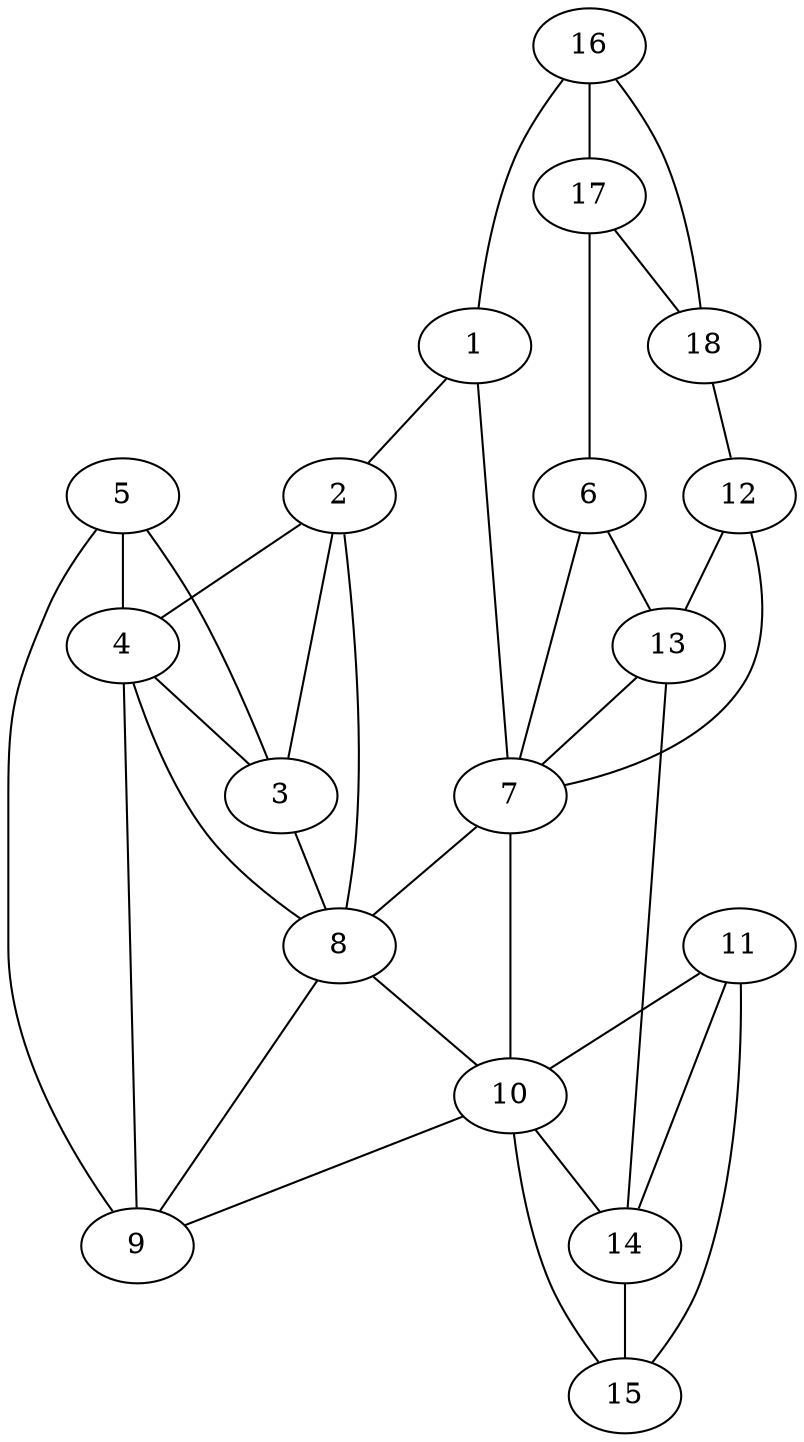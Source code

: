 graph pdb1ow7 {
	1	 [aaLength=21,
		sequence=vanDerWaals,
		type=0];
	2	 [aaLength=27,
		sequence=vanDerWaals,
		type=0];
	1 -- 2	 [distance0="24.70551",
		frequency=1,
		type0=1];
	7	 [aaLength=25,
		sequence=vanDerWaals,
		type=0];
	1 -- 7	 [distance0="50.75938",
		frequency=1,
		type0=3];
	3	 [aaLength=3,
		sequence=vanDerWaals,
		type=0];
	2 -- 3	 [distance0="0.0",
		frequency=1,
		type0=5];
	4	 [aaLength=29,
		sequence=vanDerWaals,
		type=0];
	2 -- 4	 [distance0="35.7573",
		frequency=1,
		type0=3];
	8	 [aaLength=5,
		sequence=vanDerWaals,
		type=0];
	2 -- 8	 [distance0="34.36507",
		frequency=1,
		type0=2];
	3 -- 8	 [distance0="6.941262",
		frequency=1,
		type0=1];
	4 -- 3	 [distance0="26.85297",
		frequency=1,
		type0=1];
	4 -- 8	 [distance0="29.96614",
		frequency=1,
		type0=2];
	9	 [aaLength=3,
		sequence=vanDerWaals,
		type=0];
	4 -- 9	 [distance0="31.55836",
		frequency=1,
		type0=3];
	5	 [aaLength=36,
		sequence=vanDerWaals,
		type=0];
	5 -- 3	 [distance0="45.20587",
		frequency=1,
		type0=2];
	5 -- 4	 [distance0="33.20457",
		frequency=1,
		type0=1];
	5 -- 9	 [distance0="46.17685",
		frequency=1,
		type0=3];
	6	 [aaLength=21,
		sequence=vanDerWaals,
		type=0];
	6 -- 7	 [distance0="24.90271",
		distance1="0.0",
		frequency=2,
		type0=1,
		type1=4];
	13	 [aaLength=27,
		sequence=vanDerWaals,
		type=0];
	6 -- 13	 [distance0="45.73322",
		frequency=1,
		type0=3];
	7 -- 8	 [distance0="32.9856",
		distance1="0.0",
		frequency=2,
		type0=2,
		type1=5];
	10	 [aaLength=29,
		sequence=vanDerWaals,
		type=0];
	7 -- 10	 [distance0="33.77295",
		frequency=1,
		type0=3];
	8 -- 10	 [distance0="25.63225",
		frequency=1,
		type0=3];
	9 -- 8	 [distance0="7.047972",
		frequency=1,
		type0=1];
	10 -- 9	 [distance0="23.90548",
		frequency=1,
		type0=2];
	14	 [aaLength=29,
		sequence=vanDerWaals,
		type=0];
	10 -- 14	 [distance0="15.95198",
		frequency=1,
		type0=1];
	11	 [aaLength=36,
		sequence=vanDerWaals,
		type=0];
	11 -- 10	 [distance0="33.07479",
		frequency=1,
		type0=2];
	11 -- 14	 [distance0="38.65535",
		frequency=1,
		type0=3];
	15	 [aaLength=38,
		sequence=vanDerWaals,
		type=0];
	11 -- 15	 [distance0="26.39128",
		frequency=1,
		type0=1];
	12	 [aaLength=20,
		sequence=vanDerWaals,
		type=0];
	12 -- 7	 [distance0="40.58659",
		frequency=1,
		type0=3];
	12 -- 13	 [distance0="24.84564",
		distance1="0.0",
		frequency=2,
		type0=1,
		type1=4];
	13 -- 7	 [distance0="34.11596",
		frequency=1,
		type0=2];
	13 -- 14	 [distance0="35.78974",
		distance1="0.0",
		frequency=2,
		type0=3,
		type1=4];
	14 -- 15	 [distance0="31.44594",
		distance1="0.0",
		frequency=2,
		type0=2,
		type1=4];
	15 -- 10	 [distance0="37.52683",
		frequency=1,
		type0=3];
	16	 [aaLength=9,
		sequence=ELDELMASL,
		type=0];
	16 -- 1	 [distance0="918.0008",
		frequency=1,
		type0=3];
	17	 [aaLength=7,
		sequence=ELDELMA,
		type=0];
	16 -- 17	 [distance0="43.70843",
		frequency=1,
		type0=1];
	18	 [aaLength=11,
		sequence=TRELDELMASL,
		type=0];
	16 -- 18	 [distance0="63.24483",
		frequency=1,
		type0=2];
	17 -- 6	 [distance0="918.1489",
		frequency=1,
		type0=3];
	17 -- 18	 [distance0="21.53397",
		frequency=1,
		type0=1];
	18 -- 12	 [distance0="920.055",
		frequency=1,
		type0=3];
}
